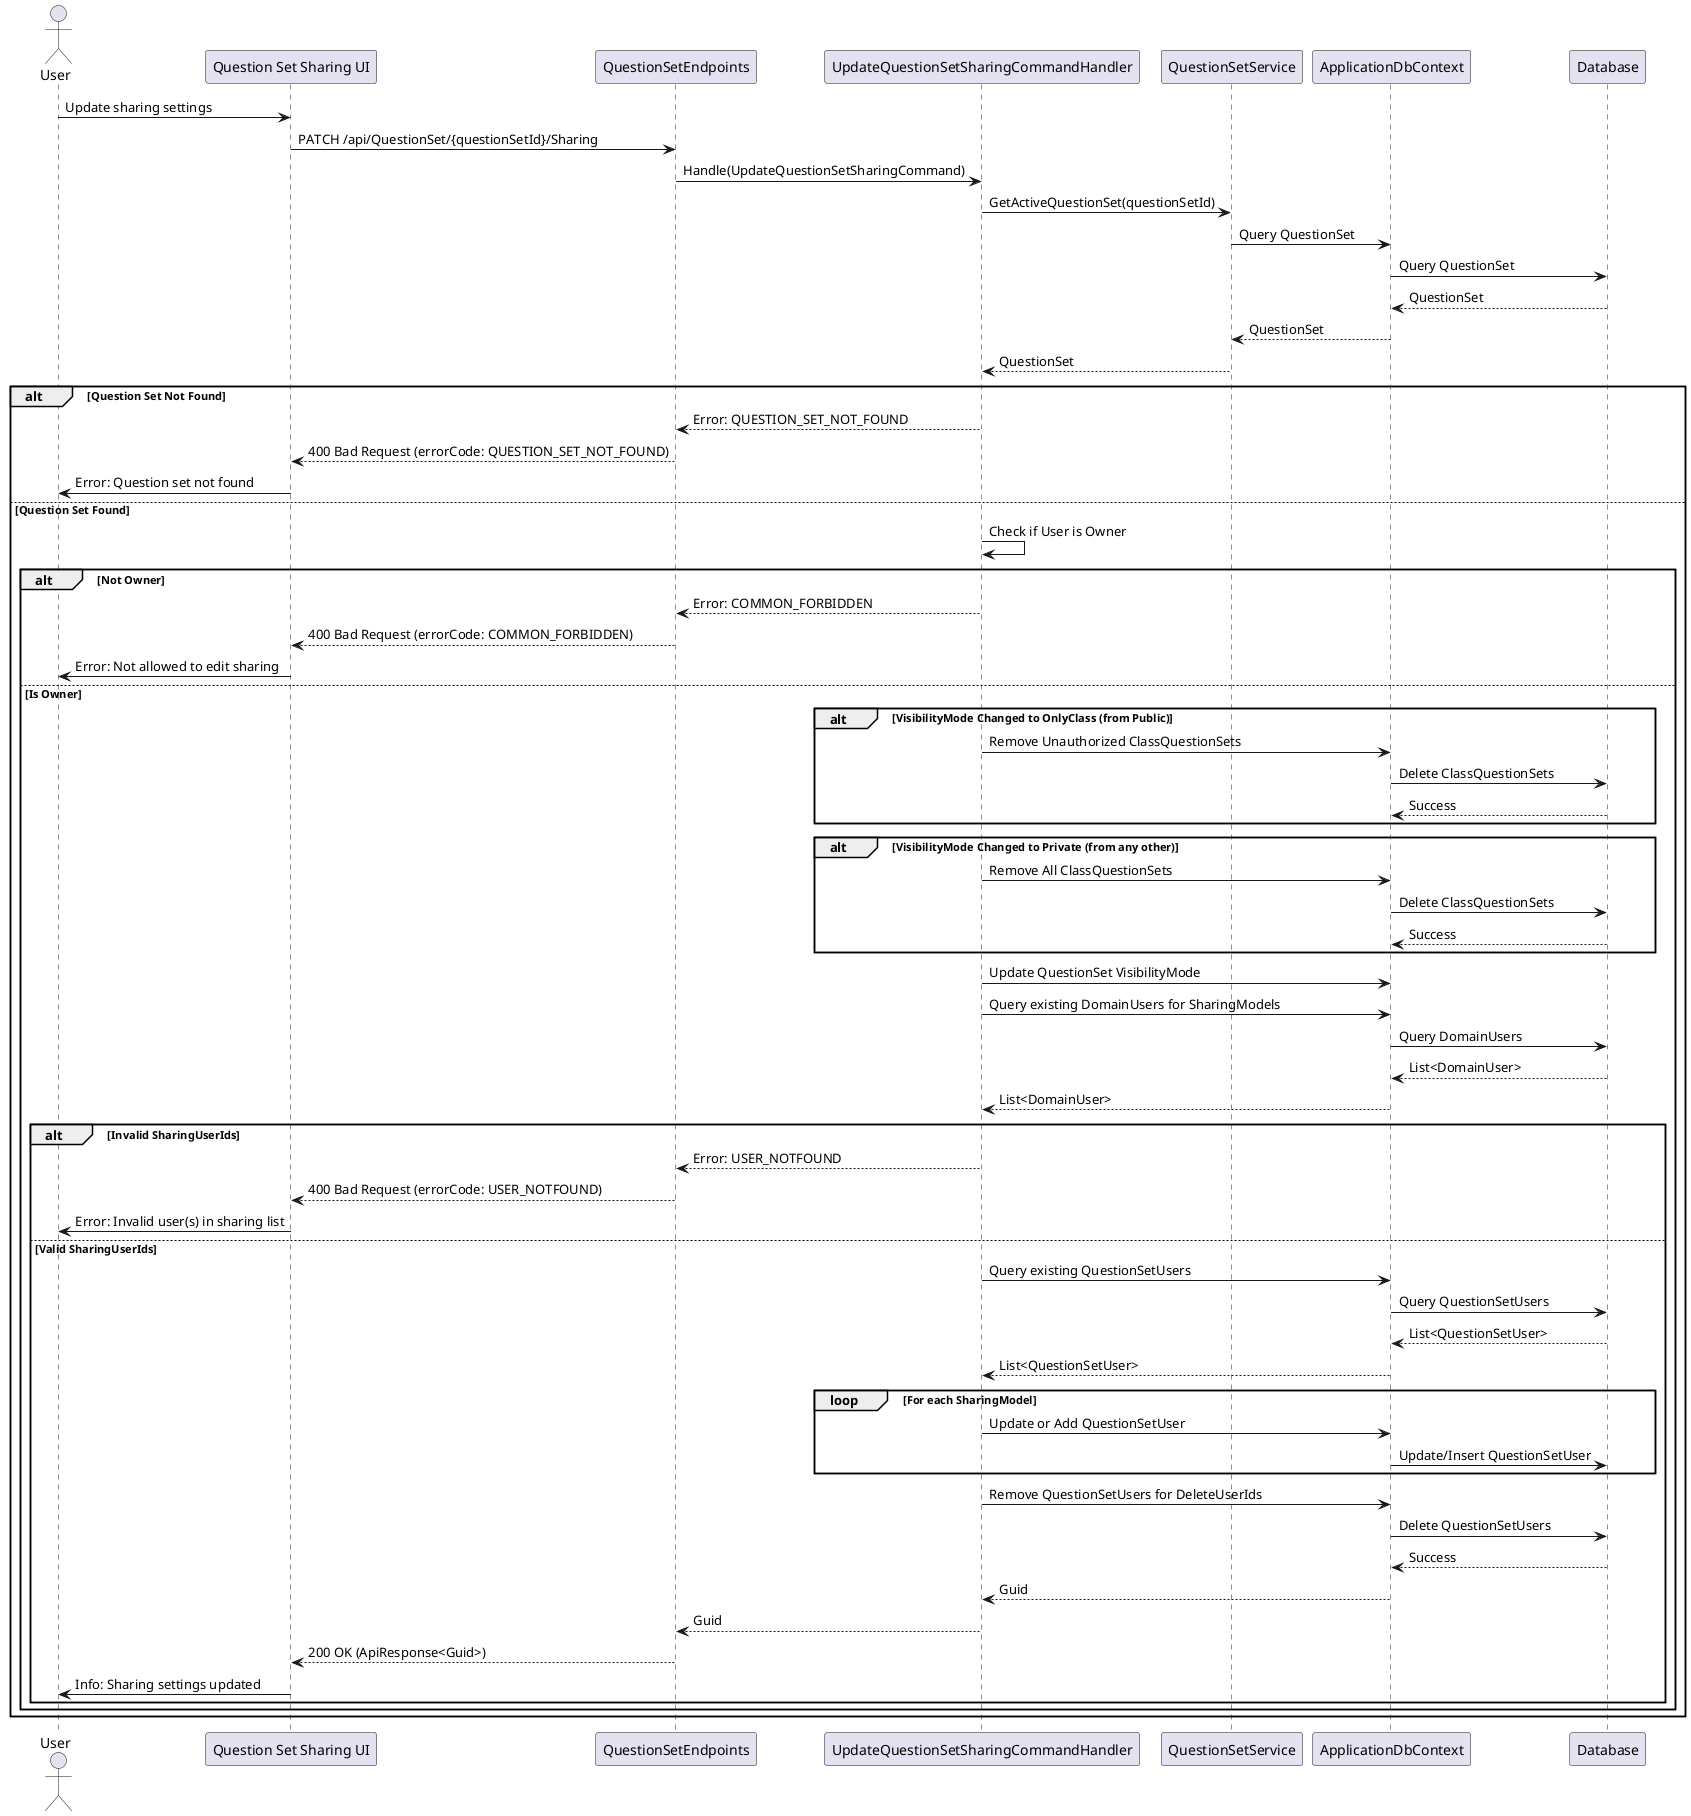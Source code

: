 @startuml
actor User
participant "Question Set Sharing UI" as UI
participant QuestionSetEndpoints
participant UpdateQuestionSetSharingCommandHandler as Handler
participant QuestionSetService
participant ApplicationDbContext
participant Database

User -> UI : Update sharing settings
UI -> QuestionSetEndpoints : PATCH /api/QuestionSet/{questionSetId}/Sharing
QuestionSetEndpoints -> Handler : Handle(UpdateQuestionSetSharingCommand)
Handler -> QuestionSetService : GetActiveQuestionSet(questionSetId)
QuestionSetService -> ApplicationDbContext : Query QuestionSet
ApplicationDbContext -> Database : Query QuestionSet
Database --> ApplicationDbContext : QuestionSet
ApplicationDbContext --> QuestionSetService : QuestionSet
QuestionSetService --> Handler : QuestionSet
alt Question Set Not Found
    Handler --> QuestionSetEndpoints : Error: QUESTION_SET_NOT_FOUND
    QuestionSetEndpoints --> UI : 400 Bad Request (errorCode: QUESTION_SET_NOT_FOUND)
    UI -> User : Error: Question set not found
else Question Set Found
    Handler -> Handler : Check if User is Owner
    alt Not Owner
        Handler --> QuestionSetEndpoints : Error: COMMON_FORBIDDEN
        QuestionSetEndpoints --> UI : 400 Bad Request (errorCode: COMMON_FORBIDDEN)
        UI -> User : Error: Not allowed to edit sharing
    else Is Owner
        alt VisibilityMode Changed to OnlyClass (from Public)
            Handler -> ApplicationDbContext : Remove Unauthorized ClassQuestionSets
            ApplicationDbContext -> Database : Delete ClassQuestionSets
            Database --> ApplicationDbContext : Success
        end
        alt VisibilityMode Changed to Private (from any other)
            Handler -> ApplicationDbContext : Remove All ClassQuestionSets
            ApplicationDbContext -> Database : Delete ClassQuestionSets
            Database --> ApplicationDbContext : Success
        end
        Handler -> ApplicationDbContext : Update QuestionSet VisibilityMode
        Handler -> ApplicationDbContext : Query existing DomainUsers for SharingModels
        ApplicationDbContext -> Database : Query DomainUsers
        Database --> ApplicationDbContext : List<DomainUser>
        ApplicationDbContext --> Handler : List<DomainUser>
        alt Invalid SharingUserIds
            Handler --> QuestionSetEndpoints : Error: USER_NOTFOUND
            QuestionSetEndpoints --> UI : 400 Bad Request (errorCode: USER_NOTFOUND)
            UI -> User : Error: Invalid user(s) in sharing list
        else Valid SharingUserIds
            Handler -> ApplicationDbContext : Query existing QuestionSetUsers
            ApplicationDbContext -> Database : Query QuestionSetUsers
            Database --> ApplicationDbContext : List<QuestionSetUser>
            ApplicationDbContext --> Handler : List<QuestionSetUser>
            loop For each SharingModel
                Handler -> ApplicationDbContext : Update or Add QuestionSetUser
                ApplicationDbContext -> Database : Update/Insert QuestionSetUser
            end
            Handler -> ApplicationDbContext : Remove QuestionSetUsers for DeleteUserIds
            ApplicationDbContext -> Database : Delete QuestionSetUsers
            Database --> ApplicationDbContext : Success
            ApplicationDbContext --> Handler : Guid
            Handler --> QuestionSetEndpoints : Guid
            QuestionSetEndpoints --> UI : 200 OK (ApiResponse<Guid>)
            UI -> User : Info: Sharing settings updated
        end
    end
end
@enduml